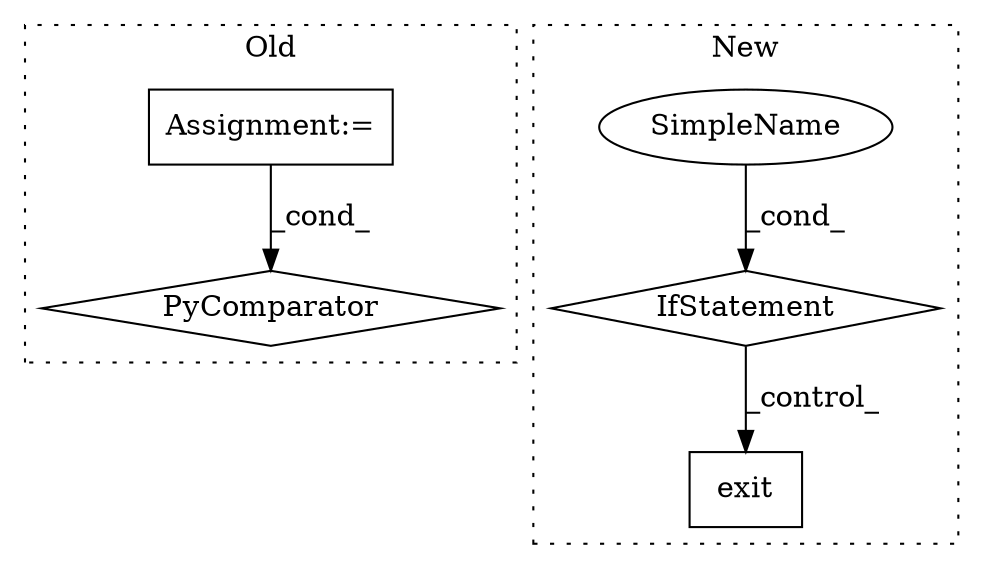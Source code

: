 digraph G {
subgraph cluster0 {
1 [label="PyComparator" a="113" s="4816" l="41" shape="diamond"];
3 [label="Assignment:=" a="7" s="4816" l="41" shape="box"];
label = "Old";
style="dotted";
}
subgraph cluster1 {
2 [label="exit" a="32" s="4919,4940" l="5,1" shape="box"];
4 [label="IfStatement" a="25" s="4806,4823" l="4,2" shape="diamond"];
5 [label="SimpleName" a="42" s="" l="" shape="ellipse"];
label = "New";
style="dotted";
}
3 -> 1 [label="_cond_"];
4 -> 2 [label="_control_"];
5 -> 4 [label="_cond_"];
}